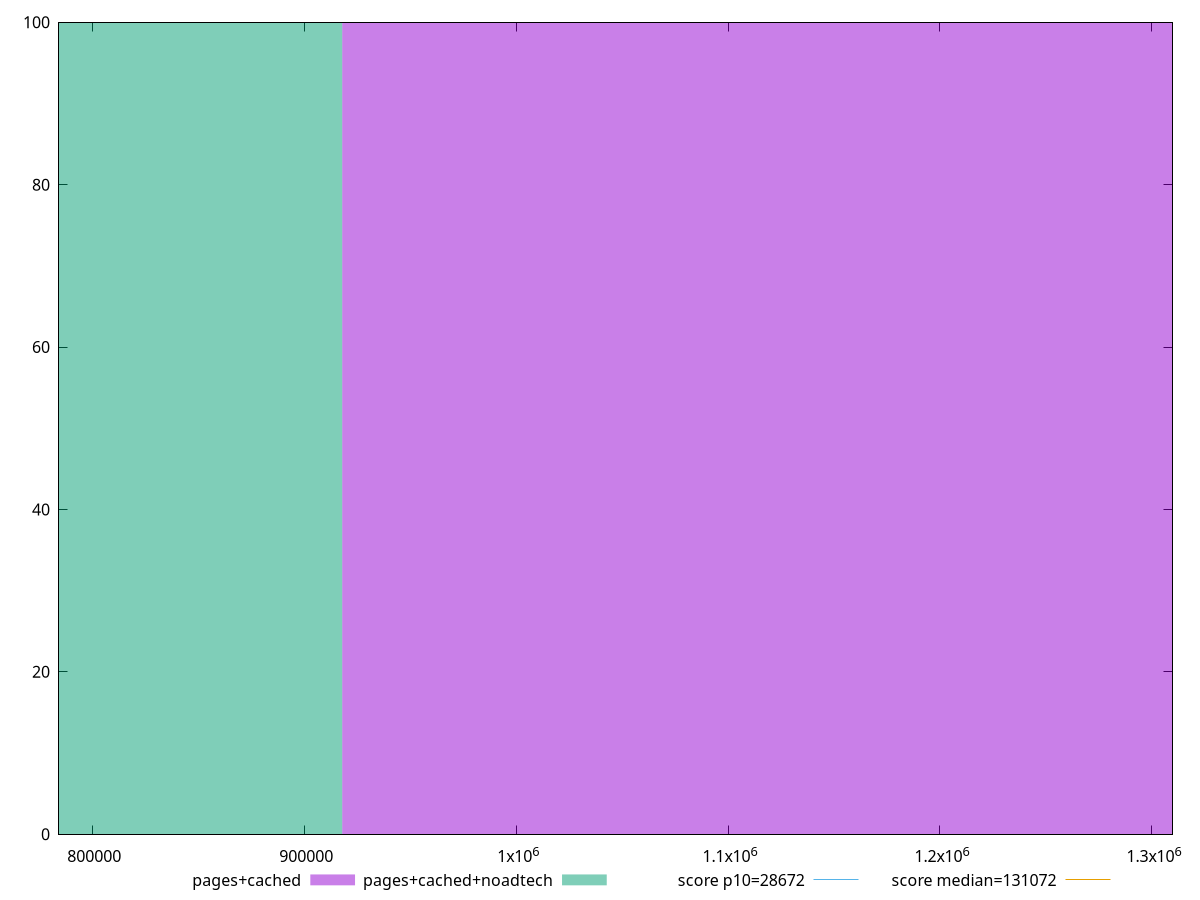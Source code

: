 reset

$pagesCached <<EOF
1223879.6212392123 100
EOF

$pagesCachedNoadtech <<EOF
611939.8106196062 100
EOF

set key outside below
set boxwidth 611939.8106196062
set xrange [784282.2833333333:1309728.2525155186]
set yrange [0:100]
set trange [0:100]
set style fill transparent solid 0.5 noborder

set parametric
set terminal svg size 640, 500 enhanced background rgb 'white'
set output "report_00026_2021-02-22T21:38:55.199Z/uses-long-cache-ttl/comparison/histogram/1_vs_2.svg"

plot $pagesCached title "pages+cached" with boxes, \
     $pagesCachedNoadtech title "pages+cached+noadtech" with boxes, \
     28672,t title "score p10=28672", \
     131072,t title "score median=131072"

reset
